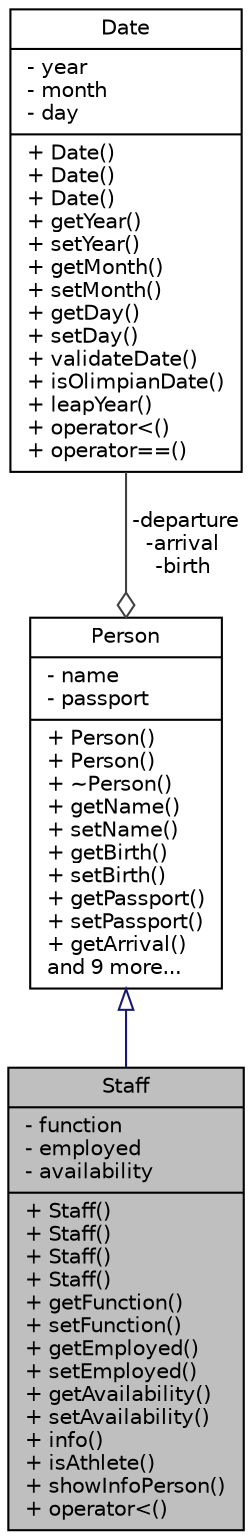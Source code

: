 digraph "Staff"
{
 // LATEX_PDF_SIZE
  edge [fontname="Helvetica",fontsize="10",labelfontname="Helvetica",labelfontsize="10"];
  node [fontname="Helvetica",fontsize="10",shape=record];
  Node1 [label="{Staff\n|- function\l- employed\l- availability\l|+ Staff()\l+ Staff()\l+ Staff()\l+ Staff()\l+ getFunction()\l+ setFunction()\l+ getEmployed()\l+ setEmployed()\l+ getAvailability()\l+ setAvailability()\l+ info()\l+ isAthlete()\l+ showInfoPerson()\l+ operator\<()\l}",height=0.2,width=0.4,color="black", fillcolor="grey75", style="filled", fontcolor="black",tooltip=" "];
  Node2 -> Node1 [dir="back",color="midnightblue",fontsize="10",style="solid",arrowtail="onormal",fontname="Helvetica"];
  Node2 [label="{Person\n|- name\l- passport\l|+ Person()\l+ Person()\l+ ~Person()\l+ getName()\l+ setName()\l+ getBirth()\l+ setBirth()\l+ getPassport()\l+ setPassport()\l+ getArrival()\land 9 more...\l}",height=0.2,width=0.4,color="black", fillcolor="white", style="filled",URL="$class_person.html",tooltip=" "];
  Node3 -> Node2 [color="grey25",fontsize="10",style="solid",label=" -departure\n-arrival\n-birth" ,arrowhead="odiamond",fontname="Helvetica"];
  Node3 [label="{Date\n|- year\l- month\l- day\l|+ Date()\l+ Date()\l+ Date()\l+ getYear()\l+ setYear()\l+ getMonth()\l+ setMonth()\l+ getDay()\l+ setDay()\l+ validateDate()\l+ isOlimpianDate()\l+ leapYear()\l+ operator\<()\l+ operator==()\l}",height=0.2,width=0.4,color="black", fillcolor="white", style="filled",URL="$class_date.html",tooltip=" "];
}
